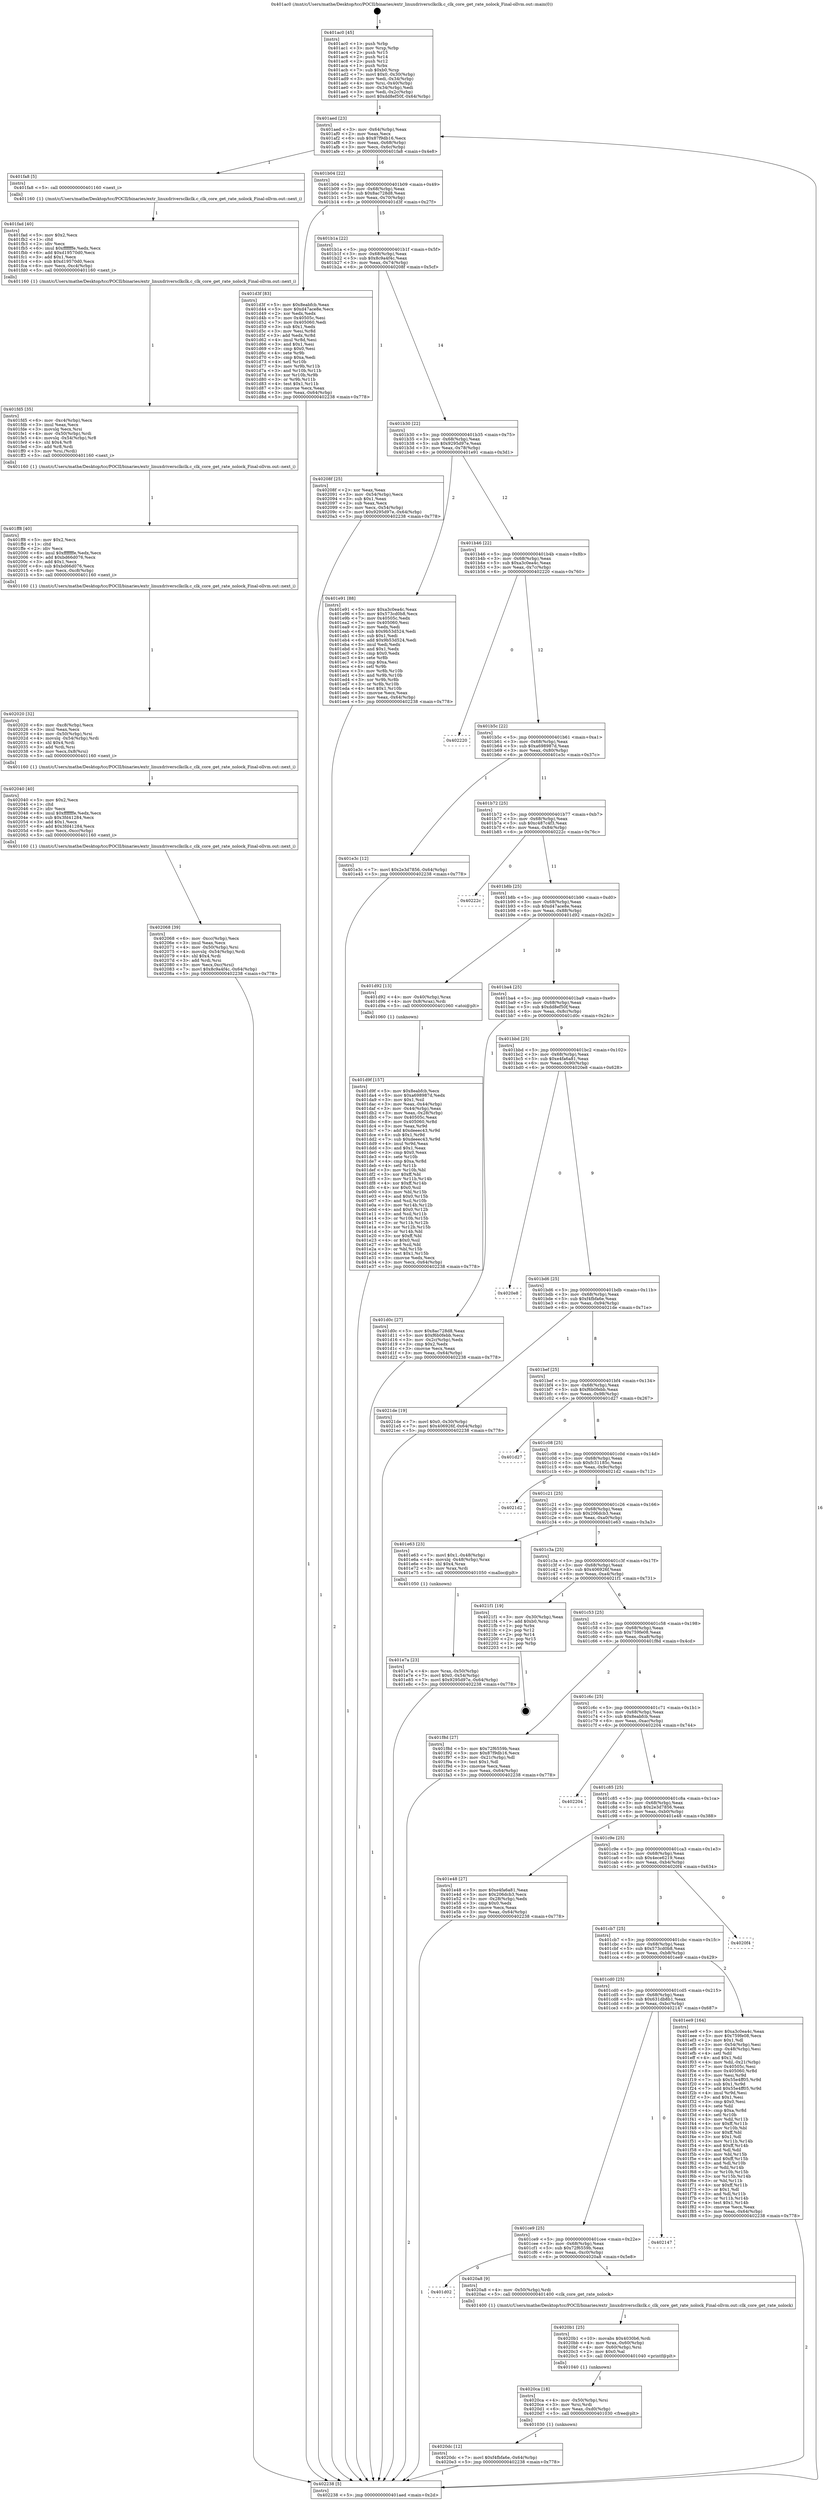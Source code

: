 digraph "0x401ac0" {
  label = "0x401ac0 (/mnt/c/Users/mathe/Desktop/tcc/POCII/binaries/extr_linuxdriversclkclk.c_clk_core_get_rate_nolock_Final-ollvm.out::main(0))"
  labelloc = "t"
  node[shape=record]

  Entry [label="",width=0.3,height=0.3,shape=circle,fillcolor=black,style=filled]
  "0x401aed" [label="{
     0x401aed [23]\l
     | [instrs]\l
     &nbsp;&nbsp;0x401aed \<+3\>: mov -0x64(%rbp),%eax\l
     &nbsp;&nbsp;0x401af0 \<+2\>: mov %eax,%ecx\l
     &nbsp;&nbsp;0x401af2 \<+6\>: sub $0x87f9db16,%ecx\l
     &nbsp;&nbsp;0x401af8 \<+3\>: mov %eax,-0x68(%rbp)\l
     &nbsp;&nbsp;0x401afb \<+3\>: mov %ecx,-0x6c(%rbp)\l
     &nbsp;&nbsp;0x401afe \<+6\>: je 0000000000401fa8 \<main+0x4e8\>\l
  }"]
  "0x401fa8" [label="{
     0x401fa8 [5]\l
     | [instrs]\l
     &nbsp;&nbsp;0x401fa8 \<+5\>: call 0000000000401160 \<next_i\>\l
     | [calls]\l
     &nbsp;&nbsp;0x401160 \{1\} (/mnt/c/Users/mathe/Desktop/tcc/POCII/binaries/extr_linuxdriversclkclk.c_clk_core_get_rate_nolock_Final-ollvm.out::next_i)\l
  }"]
  "0x401b04" [label="{
     0x401b04 [22]\l
     | [instrs]\l
     &nbsp;&nbsp;0x401b04 \<+5\>: jmp 0000000000401b09 \<main+0x49\>\l
     &nbsp;&nbsp;0x401b09 \<+3\>: mov -0x68(%rbp),%eax\l
     &nbsp;&nbsp;0x401b0c \<+5\>: sub $0x8ac728d8,%eax\l
     &nbsp;&nbsp;0x401b11 \<+3\>: mov %eax,-0x70(%rbp)\l
     &nbsp;&nbsp;0x401b14 \<+6\>: je 0000000000401d3f \<main+0x27f\>\l
  }"]
  Exit [label="",width=0.3,height=0.3,shape=circle,fillcolor=black,style=filled,peripheries=2]
  "0x401d3f" [label="{
     0x401d3f [83]\l
     | [instrs]\l
     &nbsp;&nbsp;0x401d3f \<+5\>: mov $0x8eabfcb,%eax\l
     &nbsp;&nbsp;0x401d44 \<+5\>: mov $0xd47ace8e,%ecx\l
     &nbsp;&nbsp;0x401d49 \<+2\>: xor %edx,%edx\l
     &nbsp;&nbsp;0x401d4b \<+7\>: mov 0x40505c,%esi\l
     &nbsp;&nbsp;0x401d52 \<+7\>: mov 0x405060,%edi\l
     &nbsp;&nbsp;0x401d59 \<+3\>: sub $0x1,%edx\l
     &nbsp;&nbsp;0x401d5c \<+3\>: mov %esi,%r8d\l
     &nbsp;&nbsp;0x401d5f \<+3\>: add %edx,%r8d\l
     &nbsp;&nbsp;0x401d62 \<+4\>: imul %r8d,%esi\l
     &nbsp;&nbsp;0x401d66 \<+3\>: and $0x1,%esi\l
     &nbsp;&nbsp;0x401d69 \<+3\>: cmp $0x0,%esi\l
     &nbsp;&nbsp;0x401d6c \<+4\>: sete %r9b\l
     &nbsp;&nbsp;0x401d70 \<+3\>: cmp $0xa,%edi\l
     &nbsp;&nbsp;0x401d73 \<+4\>: setl %r10b\l
     &nbsp;&nbsp;0x401d77 \<+3\>: mov %r9b,%r11b\l
     &nbsp;&nbsp;0x401d7a \<+3\>: and %r10b,%r11b\l
     &nbsp;&nbsp;0x401d7d \<+3\>: xor %r10b,%r9b\l
     &nbsp;&nbsp;0x401d80 \<+3\>: or %r9b,%r11b\l
     &nbsp;&nbsp;0x401d83 \<+4\>: test $0x1,%r11b\l
     &nbsp;&nbsp;0x401d87 \<+3\>: cmovne %ecx,%eax\l
     &nbsp;&nbsp;0x401d8a \<+3\>: mov %eax,-0x64(%rbp)\l
     &nbsp;&nbsp;0x401d8d \<+5\>: jmp 0000000000402238 \<main+0x778\>\l
  }"]
  "0x401b1a" [label="{
     0x401b1a [22]\l
     | [instrs]\l
     &nbsp;&nbsp;0x401b1a \<+5\>: jmp 0000000000401b1f \<main+0x5f\>\l
     &nbsp;&nbsp;0x401b1f \<+3\>: mov -0x68(%rbp),%eax\l
     &nbsp;&nbsp;0x401b22 \<+5\>: sub $0x8c9a4f4c,%eax\l
     &nbsp;&nbsp;0x401b27 \<+3\>: mov %eax,-0x74(%rbp)\l
     &nbsp;&nbsp;0x401b2a \<+6\>: je 000000000040208f \<main+0x5cf\>\l
  }"]
  "0x4020dc" [label="{
     0x4020dc [12]\l
     | [instrs]\l
     &nbsp;&nbsp;0x4020dc \<+7\>: movl $0xf4fbfa6e,-0x64(%rbp)\l
     &nbsp;&nbsp;0x4020e3 \<+5\>: jmp 0000000000402238 \<main+0x778\>\l
  }"]
  "0x40208f" [label="{
     0x40208f [25]\l
     | [instrs]\l
     &nbsp;&nbsp;0x40208f \<+2\>: xor %eax,%eax\l
     &nbsp;&nbsp;0x402091 \<+3\>: mov -0x54(%rbp),%ecx\l
     &nbsp;&nbsp;0x402094 \<+3\>: sub $0x1,%eax\l
     &nbsp;&nbsp;0x402097 \<+2\>: sub %eax,%ecx\l
     &nbsp;&nbsp;0x402099 \<+3\>: mov %ecx,-0x54(%rbp)\l
     &nbsp;&nbsp;0x40209c \<+7\>: movl $0x9295d97e,-0x64(%rbp)\l
     &nbsp;&nbsp;0x4020a3 \<+5\>: jmp 0000000000402238 \<main+0x778\>\l
  }"]
  "0x401b30" [label="{
     0x401b30 [22]\l
     | [instrs]\l
     &nbsp;&nbsp;0x401b30 \<+5\>: jmp 0000000000401b35 \<main+0x75\>\l
     &nbsp;&nbsp;0x401b35 \<+3\>: mov -0x68(%rbp),%eax\l
     &nbsp;&nbsp;0x401b38 \<+5\>: sub $0x9295d97e,%eax\l
     &nbsp;&nbsp;0x401b3d \<+3\>: mov %eax,-0x78(%rbp)\l
     &nbsp;&nbsp;0x401b40 \<+6\>: je 0000000000401e91 \<main+0x3d1\>\l
  }"]
  "0x4020ca" [label="{
     0x4020ca [18]\l
     | [instrs]\l
     &nbsp;&nbsp;0x4020ca \<+4\>: mov -0x50(%rbp),%rsi\l
     &nbsp;&nbsp;0x4020ce \<+3\>: mov %rsi,%rdi\l
     &nbsp;&nbsp;0x4020d1 \<+6\>: mov %eax,-0xd0(%rbp)\l
     &nbsp;&nbsp;0x4020d7 \<+5\>: call 0000000000401030 \<free@plt\>\l
     | [calls]\l
     &nbsp;&nbsp;0x401030 \{1\} (unknown)\l
  }"]
  "0x401e91" [label="{
     0x401e91 [88]\l
     | [instrs]\l
     &nbsp;&nbsp;0x401e91 \<+5\>: mov $0xa3c0ea4c,%eax\l
     &nbsp;&nbsp;0x401e96 \<+5\>: mov $0x573cd0b8,%ecx\l
     &nbsp;&nbsp;0x401e9b \<+7\>: mov 0x40505c,%edx\l
     &nbsp;&nbsp;0x401ea2 \<+7\>: mov 0x405060,%esi\l
     &nbsp;&nbsp;0x401ea9 \<+2\>: mov %edx,%edi\l
     &nbsp;&nbsp;0x401eab \<+6\>: sub $0x9b53d524,%edi\l
     &nbsp;&nbsp;0x401eb1 \<+3\>: sub $0x1,%edi\l
     &nbsp;&nbsp;0x401eb4 \<+6\>: add $0x9b53d524,%edi\l
     &nbsp;&nbsp;0x401eba \<+3\>: imul %edi,%edx\l
     &nbsp;&nbsp;0x401ebd \<+3\>: and $0x1,%edx\l
     &nbsp;&nbsp;0x401ec0 \<+3\>: cmp $0x0,%edx\l
     &nbsp;&nbsp;0x401ec3 \<+4\>: sete %r8b\l
     &nbsp;&nbsp;0x401ec7 \<+3\>: cmp $0xa,%esi\l
     &nbsp;&nbsp;0x401eca \<+4\>: setl %r9b\l
     &nbsp;&nbsp;0x401ece \<+3\>: mov %r8b,%r10b\l
     &nbsp;&nbsp;0x401ed1 \<+3\>: and %r9b,%r10b\l
     &nbsp;&nbsp;0x401ed4 \<+3\>: xor %r9b,%r8b\l
     &nbsp;&nbsp;0x401ed7 \<+3\>: or %r8b,%r10b\l
     &nbsp;&nbsp;0x401eda \<+4\>: test $0x1,%r10b\l
     &nbsp;&nbsp;0x401ede \<+3\>: cmovne %ecx,%eax\l
     &nbsp;&nbsp;0x401ee1 \<+3\>: mov %eax,-0x64(%rbp)\l
     &nbsp;&nbsp;0x401ee4 \<+5\>: jmp 0000000000402238 \<main+0x778\>\l
  }"]
  "0x401b46" [label="{
     0x401b46 [22]\l
     | [instrs]\l
     &nbsp;&nbsp;0x401b46 \<+5\>: jmp 0000000000401b4b \<main+0x8b\>\l
     &nbsp;&nbsp;0x401b4b \<+3\>: mov -0x68(%rbp),%eax\l
     &nbsp;&nbsp;0x401b4e \<+5\>: sub $0xa3c0ea4c,%eax\l
     &nbsp;&nbsp;0x401b53 \<+3\>: mov %eax,-0x7c(%rbp)\l
     &nbsp;&nbsp;0x401b56 \<+6\>: je 0000000000402220 \<main+0x760\>\l
  }"]
  "0x4020b1" [label="{
     0x4020b1 [25]\l
     | [instrs]\l
     &nbsp;&nbsp;0x4020b1 \<+10\>: movabs $0x4030b6,%rdi\l
     &nbsp;&nbsp;0x4020bb \<+4\>: mov %rax,-0x60(%rbp)\l
     &nbsp;&nbsp;0x4020bf \<+4\>: mov -0x60(%rbp),%rsi\l
     &nbsp;&nbsp;0x4020c3 \<+2\>: mov $0x0,%al\l
     &nbsp;&nbsp;0x4020c5 \<+5\>: call 0000000000401040 \<printf@plt\>\l
     | [calls]\l
     &nbsp;&nbsp;0x401040 \{1\} (unknown)\l
  }"]
  "0x402220" [label="{
     0x402220\l
  }", style=dashed]
  "0x401b5c" [label="{
     0x401b5c [22]\l
     | [instrs]\l
     &nbsp;&nbsp;0x401b5c \<+5\>: jmp 0000000000401b61 \<main+0xa1\>\l
     &nbsp;&nbsp;0x401b61 \<+3\>: mov -0x68(%rbp),%eax\l
     &nbsp;&nbsp;0x401b64 \<+5\>: sub $0xa698987d,%eax\l
     &nbsp;&nbsp;0x401b69 \<+3\>: mov %eax,-0x80(%rbp)\l
     &nbsp;&nbsp;0x401b6c \<+6\>: je 0000000000401e3c \<main+0x37c\>\l
  }"]
  "0x401d02" [label="{
     0x401d02\l
  }", style=dashed]
  "0x401e3c" [label="{
     0x401e3c [12]\l
     | [instrs]\l
     &nbsp;&nbsp;0x401e3c \<+7\>: movl $0x2e3d7856,-0x64(%rbp)\l
     &nbsp;&nbsp;0x401e43 \<+5\>: jmp 0000000000402238 \<main+0x778\>\l
  }"]
  "0x401b72" [label="{
     0x401b72 [25]\l
     | [instrs]\l
     &nbsp;&nbsp;0x401b72 \<+5\>: jmp 0000000000401b77 \<main+0xb7\>\l
     &nbsp;&nbsp;0x401b77 \<+3\>: mov -0x68(%rbp),%eax\l
     &nbsp;&nbsp;0x401b7a \<+5\>: sub $0xc487c4f3,%eax\l
     &nbsp;&nbsp;0x401b7f \<+6\>: mov %eax,-0x84(%rbp)\l
     &nbsp;&nbsp;0x401b85 \<+6\>: je 000000000040222c \<main+0x76c\>\l
  }"]
  "0x4020a8" [label="{
     0x4020a8 [9]\l
     | [instrs]\l
     &nbsp;&nbsp;0x4020a8 \<+4\>: mov -0x50(%rbp),%rdi\l
     &nbsp;&nbsp;0x4020ac \<+5\>: call 0000000000401400 \<clk_core_get_rate_nolock\>\l
     | [calls]\l
     &nbsp;&nbsp;0x401400 \{1\} (/mnt/c/Users/mathe/Desktop/tcc/POCII/binaries/extr_linuxdriversclkclk.c_clk_core_get_rate_nolock_Final-ollvm.out::clk_core_get_rate_nolock)\l
  }"]
  "0x40222c" [label="{
     0x40222c\l
  }", style=dashed]
  "0x401b8b" [label="{
     0x401b8b [25]\l
     | [instrs]\l
     &nbsp;&nbsp;0x401b8b \<+5\>: jmp 0000000000401b90 \<main+0xd0\>\l
     &nbsp;&nbsp;0x401b90 \<+3\>: mov -0x68(%rbp),%eax\l
     &nbsp;&nbsp;0x401b93 \<+5\>: sub $0xd47ace8e,%eax\l
     &nbsp;&nbsp;0x401b98 \<+6\>: mov %eax,-0x88(%rbp)\l
     &nbsp;&nbsp;0x401b9e \<+6\>: je 0000000000401d92 \<main+0x2d2\>\l
  }"]
  "0x401ce9" [label="{
     0x401ce9 [25]\l
     | [instrs]\l
     &nbsp;&nbsp;0x401ce9 \<+5\>: jmp 0000000000401cee \<main+0x22e\>\l
     &nbsp;&nbsp;0x401cee \<+3\>: mov -0x68(%rbp),%eax\l
     &nbsp;&nbsp;0x401cf1 \<+5\>: sub $0x72f6559b,%eax\l
     &nbsp;&nbsp;0x401cf6 \<+6\>: mov %eax,-0xc0(%rbp)\l
     &nbsp;&nbsp;0x401cfc \<+6\>: je 00000000004020a8 \<main+0x5e8\>\l
  }"]
  "0x401d92" [label="{
     0x401d92 [13]\l
     | [instrs]\l
     &nbsp;&nbsp;0x401d92 \<+4\>: mov -0x40(%rbp),%rax\l
     &nbsp;&nbsp;0x401d96 \<+4\>: mov 0x8(%rax),%rdi\l
     &nbsp;&nbsp;0x401d9a \<+5\>: call 0000000000401060 \<atoi@plt\>\l
     | [calls]\l
     &nbsp;&nbsp;0x401060 \{1\} (unknown)\l
  }"]
  "0x401ba4" [label="{
     0x401ba4 [25]\l
     | [instrs]\l
     &nbsp;&nbsp;0x401ba4 \<+5\>: jmp 0000000000401ba9 \<main+0xe9\>\l
     &nbsp;&nbsp;0x401ba9 \<+3\>: mov -0x68(%rbp),%eax\l
     &nbsp;&nbsp;0x401bac \<+5\>: sub $0xdd8ef50f,%eax\l
     &nbsp;&nbsp;0x401bb1 \<+6\>: mov %eax,-0x8c(%rbp)\l
     &nbsp;&nbsp;0x401bb7 \<+6\>: je 0000000000401d0c \<main+0x24c\>\l
  }"]
  "0x402147" [label="{
     0x402147\l
  }", style=dashed]
  "0x401d0c" [label="{
     0x401d0c [27]\l
     | [instrs]\l
     &nbsp;&nbsp;0x401d0c \<+5\>: mov $0x8ac728d8,%eax\l
     &nbsp;&nbsp;0x401d11 \<+5\>: mov $0xf6b0febb,%ecx\l
     &nbsp;&nbsp;0x401d16 \<+3\>: mov -0x2c(%rbp),%edx\l
     &nbsp;&nbsp;0x401d19 \<+3\>: cmp $0x2,%edx\l
     &nbsp;&nbsp;0x401d1c \<+3\>: cmovne %ecx,%eax\l
     &nbsp;&nbsp;0x401d1f \<+3\>: mov %eax,-0x64(%rbp)\l
     &nbsp;&nbsp;0x401d22 \<+5\>: jmp 0000000000402238 \<main+0x778\>\l
  }"]
  "0x401bbd" [label="{
     0x401bbd [25]\l
     | [instrs]\l
     &nbsp;&nbsp;0x401bbd \<+5\>: jmp 0000000000401bc2 \<main+0x102\>\l
     &nbsp;&nbsp;0x401bc2 \<+3\>: mov -0x68(%rbp),%eax\l
     &nbsp;&nbsp;0x401bc5 \<+5\>: sub $0xe4fa6a81,%eax\l
     &nbsp;&nbsp;0x401bca \<+6\>: mov %eax,-0x90(%rbp)\l
     &nbsp;&nbsp;0x401bd0 \<+6\>: je 00000000004020e8 \<main+0x628\>\l
  }"]
  "0x402238" [label="{
     0x402238 [5]\l
     | [instrs]\l
     &nbsp;&nbsp;0x402238 \<+5\>: jmp 0000000000401aed \<main+0x2d\>\l
  }"]
  "0x401ac0" [label="{
     0x401ac0 [45]\l
     | [instrs]\l
     &nbsp;&nbsp;0x401ac0 \<+1\>: push %rbp\l
     &nbsp;&nbsp;0x401ac1 \<+3\>: mov %rsp,%rbp\l
     &nbsp;&nbsp;0x401ac4 \<+2\>: push %r15\l
     &nbsp;&nbsp;0x401ac6 \<+2\>: push %r14\l
     &nbsp;&nbsp;0x401ac8 \<+2\>: push %r12\l
     &nbsp;&nbsp;0x401aca \<+1\>: push %rbx\l
     &nbsp;&nbsp;0x401acb \<+7\>: sub $0xb0,%rsp\l
     &nbsp;&nbsp;0x401ad2 \<+7\>: movl $0x0,-0x30(%rbp)\l
     &nbsp;&nbsp;0x401ad9 \<+3\>: mov %edi,-0x34(%rbp)\l
     &nbsp;&nbsp;0x401adc \<+4\>: mov %rsi,-0x40(%rbp)\l
     &nbsp;&nbsp;0x401ae0 \<+3\>: mov -0x34(%rbp),%edi\l
     &nbsp;&nbsp;0x401ae3 \<+3\>: mov %edi,-0x2c(%rbp)\l
     &nbsp;&nbsp;0x401ae6 \<+7\>: movl $0xdd8ef50f,-0x64(%rbp)\l
  }"]
  "0x401d9f" [label="{
     0x401d9f [157]\l
     | [instrs]\l
     &nbsp;&nbsp;0x401d9f \<+5\>: mov $0x8eabfcb,%ecx\l
     &nbsp;&nbsp;0x401da4 \<+5\>: mov $0xa698987d,%edx\l
     &nbsp;&nbsp;0x401da9 \<+3\>: mov $0x1,%sil\l
     &nbsp;&nbsp;0x401dac \<+3\>: mov %eax,-0x44(%rbp)\l
     &nbsp;&nbsp;0x401daf \<+3\>: mov -0x44(%rbp),%eax\l
     &nbsp;&nbsp;0x401db2 \<+3\>: mov %eax,-0x28(%rbp)\l
     &nbsp;&nbsp;0x401db5 \<+7\>: mov 0x40505c,%eax\l
     &nbsp;&nbsp;0x401dbc \<+8\>: mov 0x405060,%r8d\l
     &nbsp;&nbsp;0x401dc4 \<+3\>: mov %eax,%r9d\l
     &nbsp;&nbsp;0x401dc7 \<+7\>: add $0xdeeec43,%r9d\l
     &nbsp;&nbsp;0x401dce \<+4\>: sub $0x1,%r9d\l
     &nbsp;&nbsp;0x401dd2 \<+7\>: sub $0xdeeec43,%r9d\l
     &nbsp;&nbsp;0x401dd9 \<+4\>: imul %r9d,%eax\l
     &nbsp;&nbsp;0x401ddd \<+3\>: and $0x1,%eax\l
     &nbsp;&nbsp;0x401de0 \<+3\>: cmp $0x0,%eax\l
     &nbsp;&nbsp;0x401de3 \<+4\>: sete %r10b\l
     &nbsp;&nbsp;0x401de7 \<+4\>: cmp $0xa,%r8d\l
     &nbsp;&nbsp;0x401deb \<+4\>: setl %r11b\l
     &nbsp;&nbsp;0x401def \<+3\>: mov %r10b,%bl\l
     &nbsp;&nbsp;0x401df2 \<+3\>: xor $0xff,%bl\l
     &nbsp;&nbsp;0x401df5 \<+3\>: mov %r11b,%r14b\l
     &nbsp;&nbsp;0x401df8 \<+4\>: xor $0xff,%r14b\l
     &nbsp;&nbsp;0x401dfc \<+4\>: xor $0x0,%sil\l
     &nbsp;&nbsp;0x401e00 \<+3\>: mov %bl,%r15b\l
     &nbsp;&nbsp;0x401e03 \<+4\>: and $0x0,%r15b\l
     &nbsp;&nbsp;0x401e07 \<+3\>: and %sil,%r10b\l
     &nbsp;&nbsp;0x401e0a \<+3\>: mov %r14b,%r12b\l
     &nbsp;&nbsp;0x401e0d \<+4\>: and $0x0,%r12b\l
     &nbsp;&nbsp;0x401e11 \<+3\>: and %sil,%r11b\l
     &nbsp;&nbsp;0x401e14 \<+3\>: or %r10b,%r15b\l
     &nbsp;&nbsp;0x401e17 \<+3\>: or %r11b,%r12b\l
     &nbsp;&nbsp;0x401e1a \<+3\>: xor %r12b,%r15b\l
     &nbsp;&nbsp;0x401e1d \<+3\>: or %r14b,%bl\l
     &nbsp;&nbsp;0x401e20 \<+3\>: xor $0xff,%bl\l
     &nbsp;&nbsp;0x401e23 \<+4\>: or $0x0,%sil\l
     &nbsp;&nbsp;0x401e27 \<+3\>: and %sil,%bl\l
     &nbsp;&nbsp;0x401e2a \<+3\>: or %bl,%r15b\l
     &nbsp;&nbsp;0x401e2d \<+4\>: test $0x1,%r15b\l
     &nbsp;&nbsp;0x401e31 \<+3\>: cmovne %edx,%ecx\l
     &nbsp;&nbsp;0x401e34 \<+3\>: mov %ecx,-0x64(%rbp)\l
     &nbsp;&nbsp;0x401e37 \<+5\>: jmp 0000000000402238 \<main+0x778\>\l
  }"]
  "0x402068" [label="{
     0x402068 [39]\l
     | [instrs]\l
     &nbsp;&nbsp;0x402068 \<+6\>: mov -0xcc(%rbp),%ecx\l
     &nbsp;&nbsp;0x40206e \<+3\>: imul %eax,%ecx\l
     &nbsp;&nbsp;0x402071 \<+4\>: mov -0x50(%rbp),%rsi\l
     &nbsp;&nbsp;0x402075 \<+4\>: movslq -0x54(%rbp),%rdi\l
     &nbsp;&nbsp;0x402079 \<+4\>: shl $0x4,%rdi\l
     &nbsp;&nbsp;0x40207d \<+3\>: add %rdi,%rsi\l
     &nbsp;&nbsp;0x402080 \<+3\>: mov %ecx,0xc(%rsi)\l
     &nbsp;&nbsp;0x402083 \<+7\>: movl $0x8c9a4f4c,-0x64(%rbp)\l
     &nbsp;&nbsp;0x40208a \<+5\>: jmp 0000000000402238 \<main+0x778\>\l
  }"]
  "0x4020e8" [label="{
     0x4020e8\l
  }", style=dashed]
  "0x401bd6" [label="{
     0x401bd6 [25]\l
     | [instrs]\l
     &nbsp;&nbsp;0x401bd6 \<+5\>: jmp 0000000000401bdb \<main+0x11b\>\l
     &nbsp;&nbsp;0x401bdb \<+3\>: mov -0x68(%rbp),%eax\l
     &nbsp;&nbsp;0x401bde \<+5\>: sub $0xf4fbfa6e,%eax\l
     &nbsp;&nbsp;0x401be3 \<+6\>: mov %eax,-0x94(%rbp)\l
     &nbsp;&nbsp;0x401be9 \<+6\>: je 00000000004021de \<main+0x71e\>\l
  }"]
  "0x402040" [label="{
     0x402040 [40]\l
     | [instrs]\l
     &nbsp;&nbsp;0x402040 \<+5\>: mov $0x2,%ecx\l
     &nbsp;&nbsp;0x402045 \<+1\>: cltd\l
     &nbsp;&nbsp;0x402046 \<+2\>: idiv %ecx\l
     &nbsp;&nbsp;0x402048 \<+6\>: imul $0xfffffffe,%edx,%ecx\l
     &nbsp;&nbsp;0x40204e \<+6\>: sub $0x3fd41284,%ecx\l
     &nbsp;&nbsp;0x402054 \<+3\>: add $0x1,%ecx\l
     &nbsp;&nbsp;0x402057 \<+6\>: add $0x3fd41284,%ecx\l
     &nbsp;&nbsp;0x40205d \<+6\>: mov %ecx,-0xcc(%rbp)\l
     &nbsp;&nbsp;0x402063 \<+5\>: call 0000000000401160 \<next_i\>\l
     | [calls]\l
     &nbsp;&nbsp;0x401160 \{1\} (/mnt/c/Users/mathe/Desktop/tcc/POCII/binaries/extr_linuxdriversclkclk.c_clk_core_get_rate_nolock_Final-ollvm.out::next_i)\l
  }"]
  "0x4021de" [label="{
     0x4021de [19]\l
     | [instrs]\l
     &nbsp;&nbsp;0x4021de \<+7\>: movl $0x0,-0x30(%rbp)\l
     &nbsp;&nbsp;0x4021e5 \<+7\>: movl $0x406926f,-0x64(%rbp)\l
     &nbsp;&nbsp;0x4021ec \<+5\>: jmp 0000000000402238 \<main+0x778\>\l
  }"]
  "0x401bef" [label="{
     0x401bef [25]\l
     | [instrs]\l
     &nbsp;&nbsp;0x401bef \<+5\>: jmp 0000000000401bf4 \<main+0x134\>\l
     &nbsp;&nbsp;0x401bf4 \<+3\>: mov -0x68(%rbp),%eax\l
     &nbsp;&nbsp;0x401bf7 \<+5\>: sub $0xf6b0febb,%eax\l
     &nbsp;&nbsp;0x401bfc \<+6\>: mov %eax,-0x98(%rbp)\l
     &nbsp;&nbsp;0x401c02 \<+6\>: je 0000000000401d27 \<main+0x267\>\l
  }"]
  "0x402020" [label="{
     0x402020 [32]\l
     | [instrs]\l
     &nbsp;&nbsp;0x402020 \<+6\>: mov -0xc8(%rbp),%ecx\l
     &nbsp;&nbsp;0x402026 \<+3\>: imul %eax,%ecx\l
     &nbsp;&nbsp;0x402029 \<+4\>: mov -0x50(%rbp),%rsi\l
     &nbsp;&nbsp;0x40202d \<+4\>: movslq -0x54(%rbp),%rdi\l
     &nbsp;&nbsp;0x402031 \<+4\>: shl $0x4,%rdi\l
     &nbsp;&nbsp;0x402035 \<+3\>: add %rdi,%rsi\l
     &nbsp;&nbsp;0x402038 \<+3\>: mov %ecx,0x8(%rsi)\l
     &nbsp;&nbsp;0x40203b \<+5\>: call 0000000000401160 \<next_i\>\l
     | [calls]\l
     &nbsp;&nbsp;0x401160 \{1\} (/mnt/c/Users/mathe/Desktop/tcc/POCII/binaries/extr_linuxdriversclkclk.c_clk_core_get_rate_nolock_Final-ollvm.out::next_i)\l
  }"]
  "0x401d27" [label="{
     0x401d27\l
  }", style=dashed]
  "0x401c08" [label="{
     0x401c08 [25]\l
     | [instrs]\l
     &nbsp;&nbsp;0x401c08 \<+5\>: jmp 0000000000401c0d \<main+0x14d\>\l
     &nbsp;&nbsp;0x401c0d \<+3\>: mov -0x68(%rbp),%eax\l
     &nbsp;&nbsp;0x401c10 \<+5\>: sub $0xfc31185c,%eax\l
     &nbsp;&nbsp;0x401c15 \<+6\>: mov %eax,-0x9c(%rbp)\l
     &nbsp;&nbsp;0x401c1b \<+6\>: je 00000000004021d2 \<main+0x712\>\l
  }"]
  "0x401ff8" [label="{
     0x401ff8 [40]\l
     | [instrs]\l
     &nbsp;&nbsp;0x401ff8 \<+5\>: mov $0x2,%ecx\l
     &nbsp;&nbsp;0x401ffd \<+1\>: cltd\l
     &nbsp;&nbsp;0x401ffe \<+2\>: idiv %ecx\l
     &nbsp;&nbsp;0x402000 \<+6\>: imul $0xfffffffe,%edx,%ecx\l
     &nbsp;&nbsp;0x402006 \<+6\>: add $0xbd66d076,%ecx\l
     &nbsp;&nbsp;0x40200c \<+3\>: add $0x1,%ecx\l
     &nbsp;&nbsp;0x40200f \<+6\>: sub $0xbd66d076,%ecx\l
     &nbsp;&nbsp;0x402015 \<+6\>: mov %ecx,-0xc8(%rbp)\l
     &nbsp;&nbsp;0x40201b \<+5\>: call 0000000000401160 \<next_i\>\l
     | [calls]\l
     &nbsp;&nbsp;0x401160 \{1\} (/mnt/c/Users/mathe/Desktop/tcc/POCII/binaries/extr_linuxdriversclkclk.c_clk_core_get_rate_nolock_Final-ollvm.out::next_i)\l
  }"]
  "0x4021d2" [label="{
     0x4021d2\l
  }", style=dashed]
  "0x401c21" [label="{
     0x401c21 [25]\l
     | [instrs]\l
     &nbsp;&nbsp;0x401c21 \<+5\>: jmp 0000000000401c26 \<main+0x166\>\l
     &nbsp;&nbsp;0x401c26 \<+3\>: mov -0x68(%rbp),%eax\l
     &nbsp;&nbsp;0x401c29 \<+5\>: sub $0x206dcb3,%eax\l
     &nbsp;&nbsp;0x401c2e \<+6\>: mov %eax,-0xa0(%rbp)\l
     &nbsp;&nbsp;0x401c34 \<+6\>: je 0000000000401e63 \<main+0x3a3\>\l
  }"]
  "0x401fd5" [label="{
     0x401fd5 [35]\l
     | [instrs]\l
     &nbsp;&nbsp;0x401fd5 \<+6\>: mov -0xc4(%rbp),%ecx\l
     &nbsp;&nbsp;0x401fdb \<+3\>: imul %eax,%ecx\l
     &nbsp;&nbsp;0x401fde \<+3\>: movslq %ecx,%rsi\l
     &nbsp;&nbsp;0x401fe1 \<+4\>: mov -0x50(%rbp),%rdi\l
     &nbsp;&nbsp;0x401fe5 \<+4\>: movslq -0x54(%rbp),%r8\l
     &nbsp;&nbsp;0x401fe9 \<+4\>: shl $0x4,%r8\l
     &nbsp;&nbsp;0x401fed \<+3\>: add %r8,%rdi\l
     &nbsp;&nbsp;0x401ff0 \<+3\>: mov %rsi,(%rdi)\l
     &nbsp;&nbsp;0x401ff3 \<+5\>: call 0000000000401160 \<next_i\>\l
     | [calls]\l
     &nbsp;&nbsp;0x401160 \{1\} (/mnt/c/Users/mathe/Desktop/tcc/POCII/binaries/extr_linuxdriversclkclk.c_clk_core_get_rate_nolock_Final-ollvm.out::next_i)\l
  }"]
  "0x401e63" [label="{
     0x401e63 [23]\l
     | [instrs]\l
     &nbsp;&nbsp;0x401e63 \<+7\>: movl $0x1,-0x48(%rbp)\l
     &nbsp;&nbsp;0x401e6a \<+4\>: movslq -0x48(%rbp),%rax\l
     &nbsp;&nbsp;0x401e6e \<+4\>: shl $0x4,%rax\l
     &nbsp;&nbsp;0x401e72 \<+3\>: mov %rax,%rdi\l
     &nbsp;&nbsp;0x401e75 \<+5\>: call 0000000000401050 \<malloc@plt\>\l
     | [calls]\l
     &nbsp;&nbsp;0x401050 \{1\} (unknown)\l
  }"]
  "0x401c3a" [label="{
     0x401c3a [25]\l
     | [instrs]\l
     &nbsp;&nbsp;0x401c3a \<+5\>: jmp 0000000000401c3f \<main+0x17f\>\l
     &nbsp;&nbsp;0x401c3f \<+3\>: mov -0x68(%rbp),%eax\l
     &nbsp;&nbsp;0x401c42 \<+5\>: sub $0x406926f,%eax\l
     &nbsp;&nbsp;0x401c47 \<+6\>: mov %eax,-0xa4(%rbp)\l
     &nbsp;&nbsp;0x401c4d \<+6\>: je 00000000004021f1 \<main+0x731\>\l
  }"]
  "0x401fad" [label="{
     0x401fad [40]\l
     | [instrs]\l
     &nbsp;&nbsp;0x401fad \<+5\>: mov $0x2,%ecx\l
     &nbsp;&nbsp;0x401fb2 \<+1\>: cltd\l
     &nbsp;&nbsp;0x401fb3 \<+2\>: idiv %ecx\l
     &nbsp;&nbsp;0x401fb5 \<+6\>: imul $0xfffffffe,%edx,%ecx\l
     &nbsp;&nbsp;0x401fbb \<+6\>: add $0xd19570d0,%ecx\l
     &nbsp;&nbsp;0x401fc1 \<+3\>: add $0x1,%ecx\l
     &nbsp;&nbsp;0x401fc4 \<+6\>: sub $0xd19570d0,%ecx\l
     &nbsp;&nbsp;0x401fca \<+6\>: mov %ecx,-0xc4(%rbp)\l
     &nbsp;&nbsp;0x401fd0 \<+5\>: call 0000000000401160 \<next_i\>\l
     | [calls]\l
     &nbsp;&nbsp;0x401160 \{1\} (/mnt/c/Users/mathe/Desktop/tcc/POCII/binaries/extr_linuxdriversclkclk.c_clk_core_get_rate_nolock_Final-ollvm.out::next_i)\l
  }"]
  "0x4021f1" [label="{
     0x4021f1 [19]\l
     | [instrs]\l
     &nbsp;&nbsp;0x4021f1 \<+3\>: mov -0x30(%rbp),%eax\l
     &nbsp;&nbsp;0x4021f4 \<+7\>: add $0xb0,%rsp\l
     &nbsp;&nbsp;0x4021fb \<+1\>: pop %rbx\l
     &nbsp;&nbsp;0x4021fc \<+2\>: pop %r12\l
     &nbsp;&nbsp;0x4021fe \<+2\>: pop %r14\l
     &nbsp;&nbsp;0x402200 \<+2\>: pop %r15\l
     &nbsp;&nbsp;0x402202 \<+1\>: pop %rbp\l
     &nbsp;&nbsp;0x402203 \<+1\>: ret\l
  }"]
  "0x401c53" [label="{
     0x401c53 [25]\l
     | [instrs]\l
     &nbsp;&nbsp;0x401c53 \<+5\>: jmp 0000000000401c58 \<main+0x198\>\l
     &nbsp;&nbsp;0x401c58 \<+3\>: mov -0x68(%rbp),%eax\l
     &nbsp;&nbsp;0x401c5b \<+5\>: sub $0x759fe08,%eax\l
     &nbsp;&nbsp;0x401c60 \<+6\>: mov %eax,-0xa8(%rbp)\l
     &nbsp;&nbsp;0x401c66 \<+6\>: je 0000000000401f8d \<main+0x4cd\>\l
  }"]
  "0x401cd0" [label="{
     0x401cd0 [25]\l
     | [instrs]\l
     &nbsp;&nbsp;0x401cd0 \<+5\>: jmp 0000000000401cd5 \<main+0x215\>\l
     &nbsp;&nbsp;0x401cd5 \<+3\>: mov -0x68(%rbp),%eax\l
     &nbsp;&nbsp;0x401cd8 \<+5\>: sub $0x631db8b1,%eax\l
     &nbsp;&nbsp;0x401cdd \<+6\>: mov %eax,-0xbc(%rbp)\l
     &nbsp;&nbsp;0x401ce3 \<+6\>: je 0000000000402147 \<main+0x687\>\l
  }"]
  "0x401f8d" [label="{
     0x401f8d [27]\l
     | [instrs]\l
     &nbsp;&nbsp;0x401f8d \<+5\>: mov $0x72f6559b,%eax\l
     &nbsp;&nbsp;0x401f92 \<+5\>: mov $0x87f9db16,%ecx\l
     &nbsp;&nbsp;0x401f97 \<+3\>: mov -0x21(%rbp),%dl\l
     &nbsp;&nbsp;0x401f9a \<+3\>: test $0x1,%dl\l
     &nbsp;&nbsp;0x401f9d \<+3\>: cmovne %ecx,%eax\l
     &nbsp;&nbsp;0x401fa0 \<+3\>: mov %eax,-0x64(%rbp)\l
     &nbsp;&nbsp;0x401fa3 \<+5\>: jmp 0000000000402238 \<main+0x778\>\l
  }"]
  "0x401c6c" [label="{
     0x401c6c [25]\l
     | [instrs]\l
     &nbsp;&nbsp;0x401c6c \<+5\>: jmp 0000000000401c71 \<main+0x1b1\>\l
     &nbsp;&nbsp;0x401c71 \<+3\>: mov -0x68(%rbp),%eax\l
     &nbsp;&nbsp;0x401c74 \<+5\>: sub $0x8eabfcb,%eax\l
     &nbsp;&nbsp;0x401c79 \<+6\>: mov %eax,-0xac(%rbp)\l
     &nbsp;&nbsp;0x401c7f \<+6\>: je 0000000000402204 \<main+0x744\>\l
  }"]
  "0x401ee9" [label="{
     0x401ee9 [164]\l
     | [instrs]\l
     &nbsp;&nbsp;0x401ee9 \<+5\>: mov $0xa3c0ea4c,%eax\l
     &nbsp;&nbsp;0x401eee \<+5\>: mov $0x759fe08,%ecx\l
     &nbsp;&nbsp;0x401ef3 \<+2\>: mov $0x1,%dl\l
     &nbsp;&nbsp;0x401ef5 \<+3\>: mov -0x54(%rbp),%esi\l
     &nbsp;&nbsp;0x401ef8 \<+3\>: cmp -0x48(%rbp),%esi\l
     &nbsp;&nbsp;0x401efb \<+4\>: setl %dil\l
     &nbsp;&nbsp;0x401eff \<+4\>: and $0x1,%dil\l
     &nbsp;&nbsp;0x401f03 \<+4\>: mov %dil,-0x21(%rbp)\l
     &nbsp;&nbsp;0x401f07 \<+7\>: mov 0x40505c,%esi\l
     &nbsp;&nbsp;0x401f0e \<+8\>: mov 0x405060,%r8d\l
     &nbsp;&nbsp;0x401f16 \<+3\>: mov %esi,%r9d\l
     &nbsp;&nbsp;0x401f19 \<+7\>: sub $0x55e4ff05,%r9d\l
     &nbsp;&nbsp;0x401f20 \<+4\>: sub $0x1,%r9d\l
     &nbsp;&nbsp;0x401f24 \<+7\>: add $0x55e4ff05,%r9d\l
     &nbsp;&nbsp;0x401f2b \<+4\>: imul %r9d,%esi\l
     &nbsp;&nbsp;0x401f2f \<+3\>: and $0x1,%esi\l
     &nbsp;&nbsp;0x401f32 \<+3\>: cmp $0x0,%esi\l
     &nbsp;&nbsp;0x401f35 \<+4\>: sete %dil\l
     &nbsp;&nbsp;0x401f39 \<+4\>: cmp $0xa,%r8d\l
     &nbsp;&nbsp;0x401f3d \<+4\>: setl %r10b\l
     &nbsp;&nbsp;0x401f41 \<+3\>: mov %dil,%r11b\l
     &nbsp;&nbsp;0x401f44 \<+4\>: xor $0xff,%r11b\l
     &nbsp;&nbsp;0x401f48 \<+3\>: mov %r10b,%bl\l
     &nbsp;&nbsp;0x401f4b \<+3\>: xor $0xff,%bl\l
     &nbsp;&nbsp;0x401f4e \<+3\>: xor $0x1,%dl\l
     &nbsp;&nbsp;0x401f51 \<+3\>: mov %r11b,%r14b\l
     &nbsp;&nbsp;0x401f54 \<+4\>: and $0xff,%r14b\l
     &nbsp;&nbsp;0x401f58 \<+3\>: and %dl,%dil\l
     &nbsp;&nbsp;0x401f5b \<+3\>: mov %bl,%r15b\l
     &nbsp;&nbsp;0x401f5e \<+4\>: and $0xff,%r15b\l
     &nbsp;&nbsp;0x401f62 \<+3\>: and %dl,%r10b\l
     &nbsp;&nbsp;0x401f65 \<+3\>: or %dil,%r14b\l
     &nbsp;&nbsp;0x401f68 \<+3\>: or %r10b,%r15b\l
     &nbsp;&nbsp;0x401f6b \<+3\>: xor %r15b,%r14b\l
     &nbsp;&nbsp;0x401f6e \<+3\>: or %bl,%r11b\l
     &nbsp;&nbsp;0x401f71 \<+4\>: xor $0xff,%r11b\l
     &nbsp;&nbsp;0x401f75 \<+3\>: or $0x1,%dl\l
     &nbsp;&nbsp;0x401f78 \<+3\>: and %dl,%r11b\l
     &nbsp;&nbsp;0x401f7b \<+3\>: or %r11b,%r14b\l
     &nbsp;&nbsp;0x401f7e \<+4\>: test $0x1,%r14b\l
     &nbsp;&nbsp;0x401f82 \<+3\>: cmovne %ecx,%eax\l
     &nbsp;&nbsp;0x401f85 \<+3\>: mov %eax,-0x64(%rbp)\l
     &nbsp;&nbsp;0x401f88 \<+5\>: jmp 0000000000402238 \<main+0x778\>\l
  }"]
  "0x402204" [label="{
     0x402204\l
  }", style=dashed]
  "0x401c85" [label="{
     0x401c85 [25]\l
     | [instrs]\l
     &nbsp;&nbsp;0x401c85 \<+5\>: jmp 0000000000401c8a \<main+0x1ca\>\l
     &nbsp;&nbsp;0x401c8a \<+3\>: mov -0x68(%rbp),%eax\l
     &nbsp;&nbsp;0x401c8d \<+5\>: sub $0x2e3d7856,%eax\l
     &nbsp;&nbsp;0x401c92 \<+6\>: mov %eax,-0xb0(%rbp)\l
     &nbsp;&nbsp;0x401c98 \<+6\>: je 0000000000401e48 \<main+0x388\>\l
  }"]
  "0x401cb7" [label="{
     0x401cb7 [25]\l
     | [instrs]\l
     &nbsp;&nbsp;0x401cb7 \<+5\>: jmp 0000000000401cbc \<main+0x1fc\>\l
     &nbsp;&nbsp;0x401cbc \<+3\>: mov -0x68(%rbp),%eax\l
     &nbsp;&nbsp;0x401cbf \<+5\>: sub $0x573cd0b8,%eax\l
     &nbsp;&nbsp;0x401cc4 \<+6\>: mov %eax,-0xb8(%rbp)\l
     &nbsp;&nbsp;0x401cca \<+6\>: je 0000000000401ee9 \<main+0x429\>\l
  }"]
  "0x401e48" [label="{
     0x401e48 [27]\l
     | [instrs]\l
     &nbsp;&nbsp;0x401e48 \<+5\>: mov $0xe4fa6a81,%eax\l
     &nbsp;&nbsp;0x401e4d \<+5\>: mov $0x206dcb3,%ecx\l
     &nbsp;&nbsp;0x401e52 \<+3\>: mov -0x28(%rbp),%edx\l
     &nbsp;&nbsp;0x401e55 \<+3\>: cmp $0x0,%edx\l
     &nbsp;&nbsp;0x401e58 \<+3\>: cmove %ecx,%eax\l
     &nbsp;&nbsp;0x401e5b \<+3\>: mov %eax,-0x64(%rbp)\l
     &nbsp;&nbsp;0x401e5e \<+5\>: jmp 0000000000402238 \<main+0x778\>\l
  }"]
  "0x401c9e" [label="{
     0x401c9e [25]\l
     | [instrs]\l
     &nbsp;&nbsp;0x401c9e \<+5\>: jmp 0000000000401ca3 \<main+0x1e3\>\l
     &nbsp;&nbsp;0x401ca3 \<+3\>: mov -0x68(%rbp),%eax\l
     &nbsp;&nbsp;0x401ca6 \<+5\>: sub $0x4ece6219,%eax\l
     &nbsp;&nbsp;0x401cab \<+6\>: mov %eax,-0xb4(%rbp)\l
     &nbsp;&nbsp;0x401cb1 \<+6\>: je 00000000004020f4 \<main+0x634\>\l
  }"]
  "0x401e7a" [label="{
     0x401e7a [23]\l
     | [instrs]\l
     &nbsp;&nbsp;0x401e7a \<+4\>: mov %rax,-0x50(%rbp)\l
     &nbsp;&nbsp;0x401e7e \<+7\>: movl $0x0,-0x54(%rbp)\l
     &nbsp;&nbsp;0x401e85 \<+7\>: movl $0x9295d97e,-0x64(%rbp)\l
     &nbsp;&nbsp;0x401e8c \<+5\>: jmp 0000000000402238 \<main+0x778\>\l
  }"]
  "0x4020f4" [label="{
     0x4020f4\l
  }", style=dashed]
  Entry -> "0x401ac0" [label=" 1"]
  "0x401aed" -> "0x401fa8" [label=" 1"]
  "0x401aed" -> "0x401b04" [label=" 16"]
  "0x4021f1" -> Exit [label=" 1"]
  "0x401b04" -> "0x401d3f" [label=" 1"]
  "0x401b04" -> "0x401b1a" [label=" 15"]
  "0x4021de" -> "0x402238" [label=" 1"]
  "0x401b1a" -> "0x40208f" [label=" 1"]
  "0x401b1a" -> "0x401b30" [label=" 14"]
  "0x4020dc" -> "0x402238" [label=" 1"]
  "0x401b30" -> "0x401e91" [label=" 2"]
  "0x401b30" -> "0x401b46" [label=" 12"]
  "0x4020ca" -> "0x4020dc" [label=" 1"]
  "0x401b46" -> "0x402220" [label=" 0"]
  "0x401b46" -> "0x401b5c" [label=" 12"]
  "0x4020b1" -> "0x4020ca" [label=" 1"]
  "0x401b5c" -> "0x401e3c" [label=" 1"]
  "0x401b5c" -> "0x401b72" [label=" 11"]
  "0x4020a8" -> "0x4020b1" [label=" 1"]
  "0x401b72" -> "0x40222c" [label=" 0"]
  "0x401b72" -> "0x401b8b" [label=" 11"]
  "0x401ce9" -> "0x401d02" [label=" 0"]
  "0x401b8b" -> "0x401d92" [label=" 1"]
  "0x401b8b" -> "0x401ba4" [label=" 10"]
  "0x401ce9" -> "0x4020a8" [label=" 1"]
  "0x401ba4" -> "0x401d0c" [label=" 1"]
  "0x401ba4" -> "0x401bbd" [label=" 9"]
  "0x401d0c" -> "0x402238" [label=" 1"]
  "0x401ac0" -> "0x401aed" [label=" 1"]
  "0x402238" -> "0x401aed" [label=" 16"]
  "0x401d3f" -> "0x402238" [label=" 1"]
  "0x401d92" -> "0x401d9f" [label=" 1"]
  "0x401d9f" -> "0x402238" [label=" 1"]
  "0x401e3c" -> "0x402238" [label=" 1"]
  "0x401cd0" -> "0x401ce9" [label=" 1"]
  "0x401bbd" -> "0x4020e8" [label=" 0"]
  "0x401bbd" -> "0x401bd6" [label=" 9"]
  "0x401cd0" -> "0x402147" [label=" 0"]
  "0x401bd6" -> "0x4021de" [label=" 1"]
  "0x401bd6" -> "0x401bef" [label=" 8"]
  "0x40208f" -> "0x402238" [label=" 1"]
  "0x401bef" -> "0x401d27" [label=" 0"]
  "0x401bef" -> "0x401c08" [label=" 8"]
  "0x402068" -> "0x402238" [label=" 1"]
  "0x401c08" -> "0x4021d2" [label=" 0"]
  "0x401c08" -> "0x401c21" [label=" 8"]
  "0x402040" -> "0x402068" [label=" 1"]
  "0x401c21" -> "0x401e63" [label=" 1"]
  "0x401c21" -> "0x401c3a" [label=" 7"]
  "0x402020" -> "0x402040" [label=" 1"]
  "0x401c3a" -> "0x4021f1" [label=" 1"]
  "0x401c3a" -> "0x401c53" [label=" 6"]
  "0x401ff8" -> "0x402020" [label=" 1"]
  "0x401c53" -> "0x401f8d" [label=" 2"]
  "0x401c53" -> "0x401c6c" [label=" 4"]
  "0x401fd5" -> "0x401ff8" [label=" 1"]
  "0x401c6c" -> "0x402204" [label=" 0"]
  "0x401c6c" -> "0x401c85" [label=" 4"]
  "0x401fad" -> "0x401fd5" [label=" 1"]
  "0x401c85" -> "0x401e48" [label=" 1"]
  "0x401c85" -> "0x401c9e" [label=" 3"]
  "0x401e48" -> "0x402238" [label=" 1"]
  "0x401e63" -> "0x401e7a" [label=" 1"]
  "0x401e7a" -> "0x402238" [label=" 1"]
  "0x401e91" -> "0x402238" [label=" 2"]
  "0x401f8d" -> "0x402238" [label=" 2"]
  "0x401c9e" -> "0x4020f4" [label=" 0"]
  "0x401c9e" -> "0x401cb7" [label=" 3"]
  "0x401fa8" -> "0x401fad" [label=" 1"]
  "0x401cb7" -> "0x401ee9" [label=" 2"]
  "0x401cb7" -> "0x401cd0" [label=" 1"]
  "0x401ee9" -> "0x402238" [label=" 2"]
}
